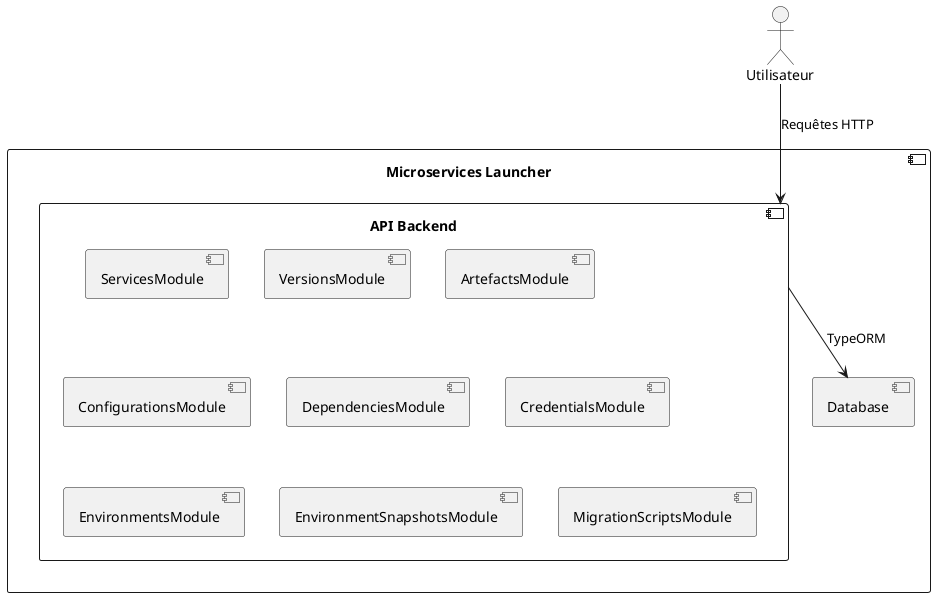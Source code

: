 @startuml
component "Microservices Launcher" {
  component "API Backend" as Backend {
    component "ServicesModule"
    component "VersionsModule"
    component "ArtefactsModule"
    component "ConfigurationsModule"
    component "DependenciesModule"
    component "CredentialsModule"
    component "EnvironmentsModule"
    component "EnvironmentSnapshotsModule"
    component "MigrationScriptsModule"
  }

  component "Database" as DB
}

Backend --> DB : TypeORM

actor "Utilisateur" as User

User --> Backend : Requêtes HTTP

@enduml
